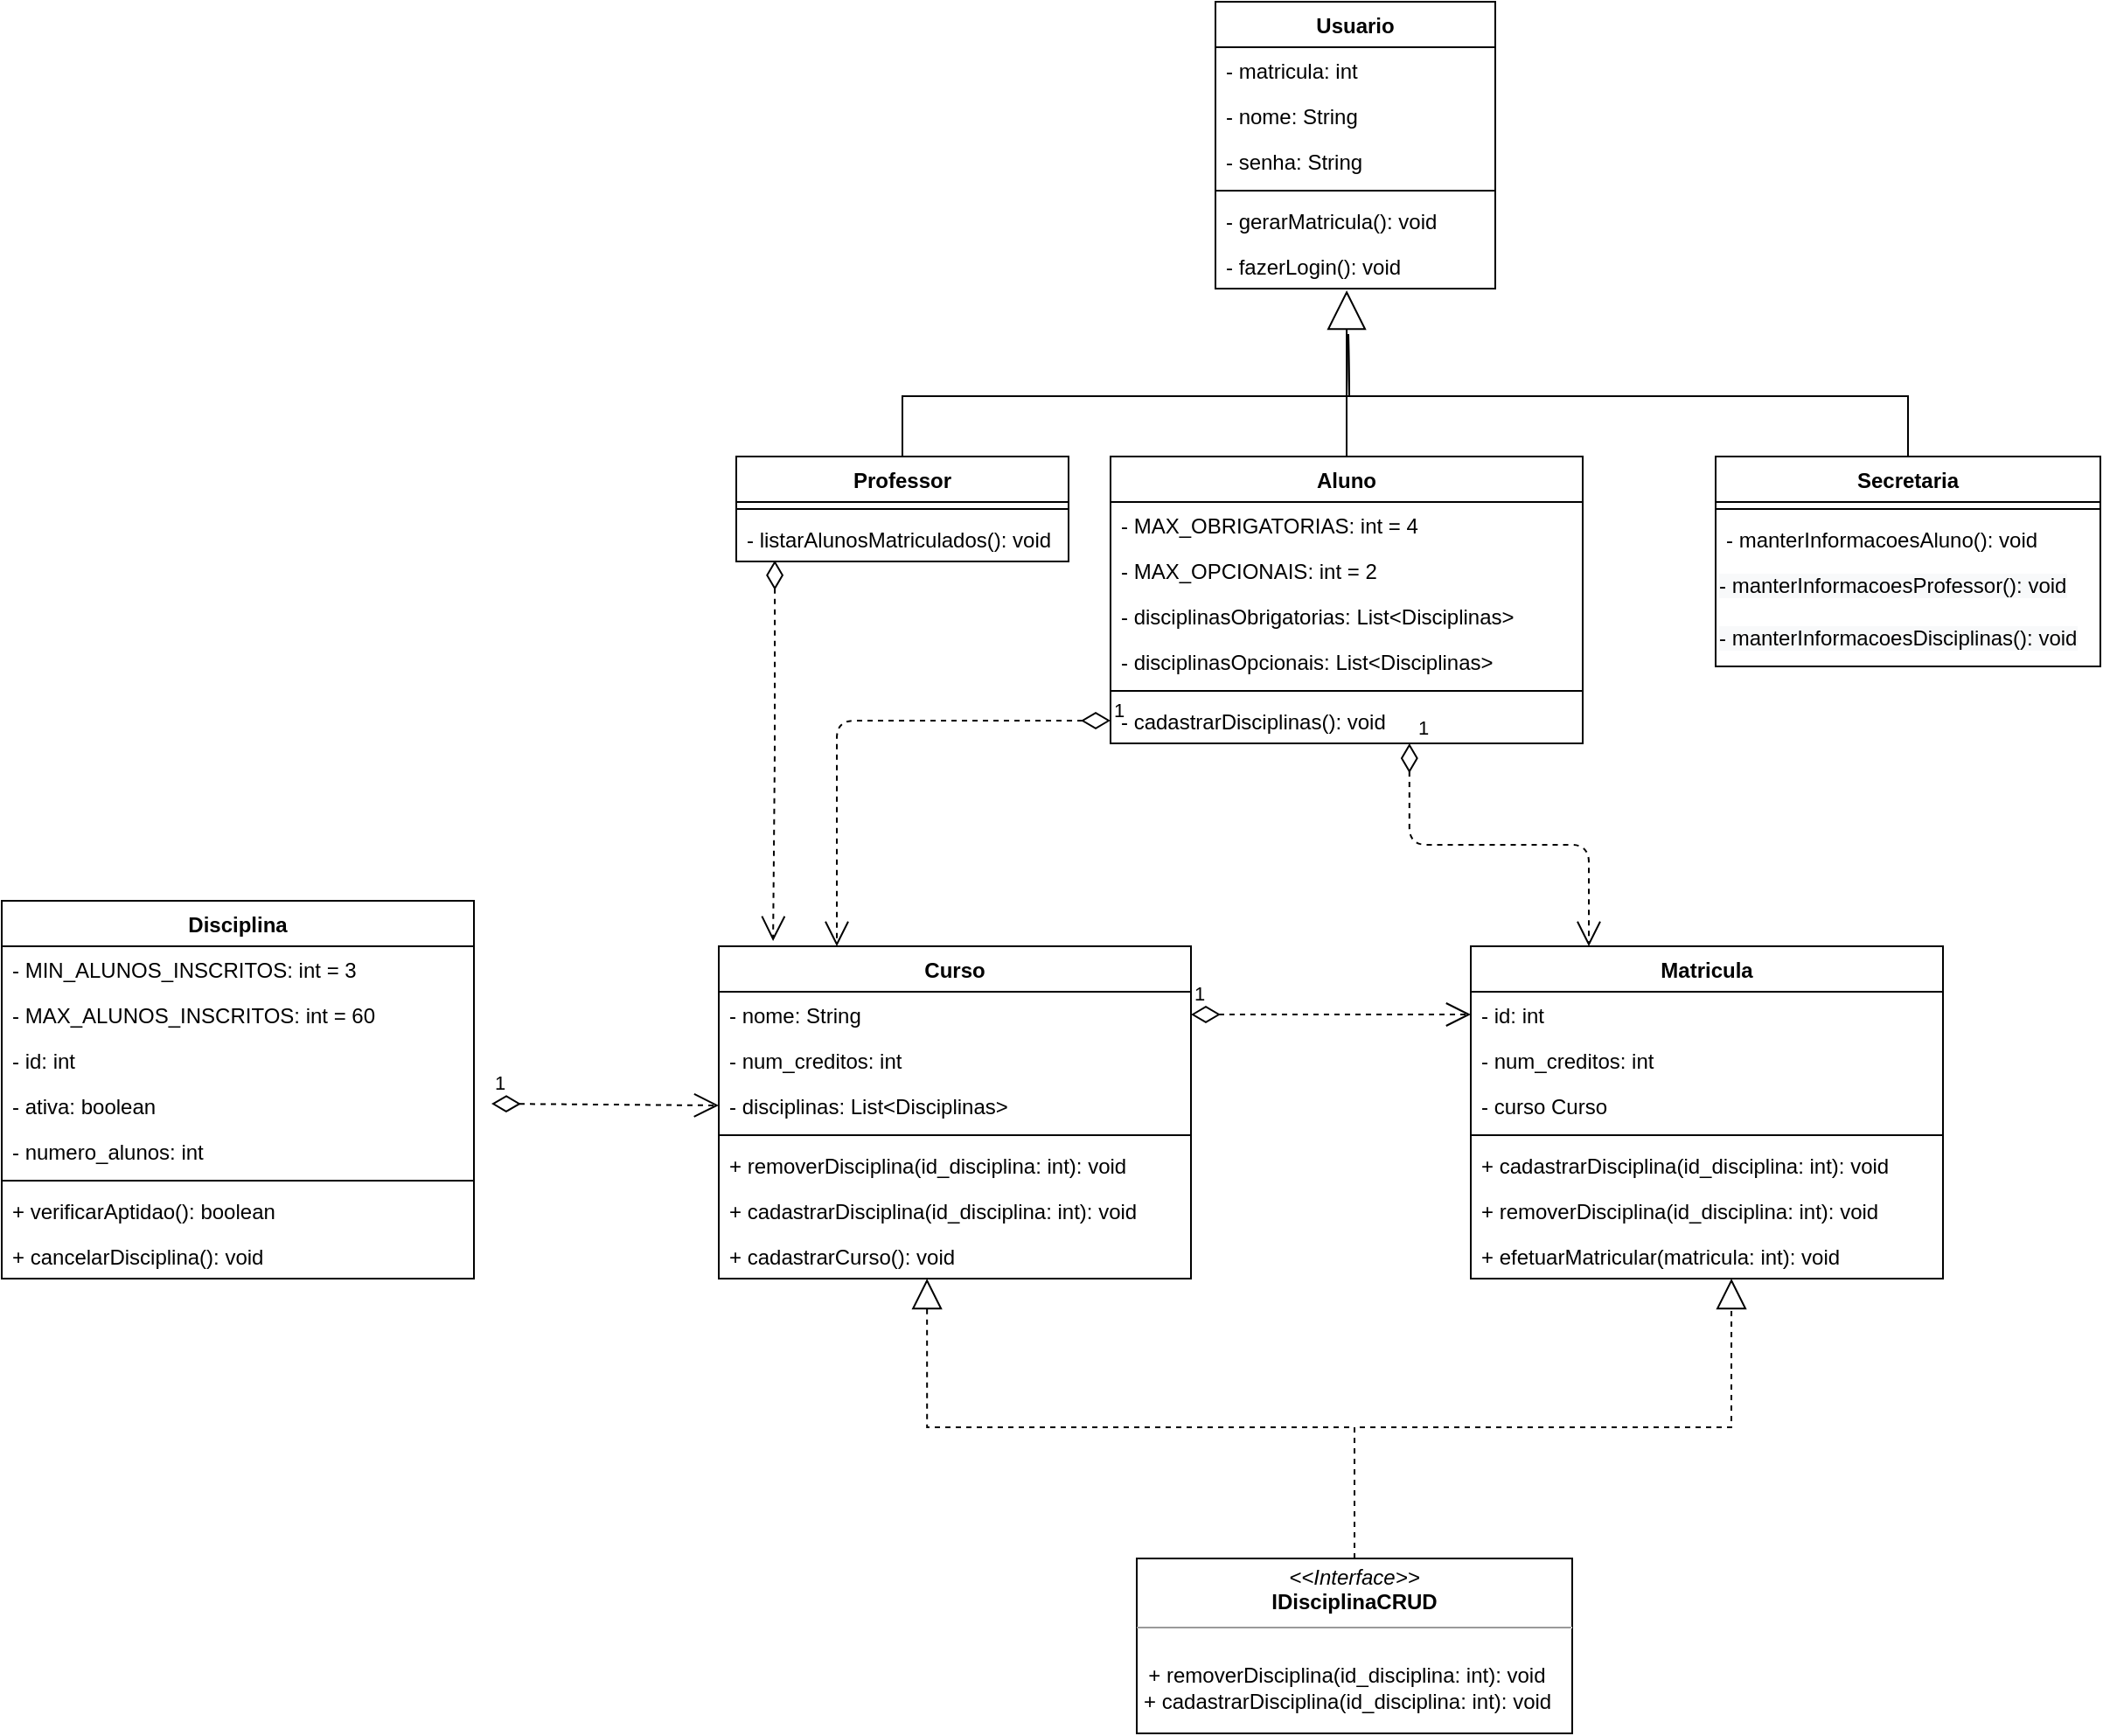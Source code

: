 <mxfile version="14.9.7" type="github">
  <diagram id="C5RBs43oDa-KdzZeNtuy" name="Page-1">
    <mxGraphModel dx="2259" dy="1963" grid="1" gridSize="10" guides="1" tooltips="1" connect="1" arrows="1" fold="1" page="1" pageScale="1" pageWidth="827" pageHeight="1169" math="0" shadow="0">
      <root>
        <mxCell id="WIyWlLk6GJQsqaUBKTNV-0" />
        <mxCell id="WIyWlLk6GJQsqaUBKTNV-1" parent="WIyWlLk6GJQsqaUBKTNV-0" />
        <mxCell id="JrXMHWwTkLq7MBl9970T-0" value="Usuario" style="swimlane;fontStyle=1;align=center;verticalAlign=top;childLayout=stackLayout;horizontal=1;startSize=26;horizontalStack=0;resizeParent=1;resizeParentMax=0;resizeLast=0;collapsible=1;marginBottom=0;" parent="WIyWlLk6GJQsqaUBKTNV-1" vertex="1">
          <mxGeometry x="334" y="-160" width="160" height="164" as="geometry" />
        </mxCell>
        <mxCell id="JrXMHWwTkLq7MBl9970T-1" value="- matricula: int" style="text;strokeColor=none;fillColor=none;align=left;verticalAlign=top;spacingLeft=4;spacingRight=4;overflow=hidden;rotatable=0;points=[[0,0.5],[1,0.5]];portConstraint=eastwest;" parent="JrXMHWwTkLq7MBl9970T-0" vertex="1">
          <mxGeometry y="26" width="160" height="26" as="geometry" />
        </mxCell>
        <mxCell id="JrXMHWwTkLq7MBl9970T-16" value="- nome: String" style="text;strokeColor=none;fillColor=none;align=left;verticalAlign=top;spacingLeft=4;spacingRight=4;overflow=hidden;rotatable=0;points=[[0,0.5],[1,0.5]];portConstraint=eastwest;" parent="JrXMHWwTkLq7MBl9970T-0" vertex="1">
          <mxGeometry y="52" width="160" height="26" as="geometry" />
        </mxCell>
        <mxCell id="JrXMHWwTkLq7MBl9970T-23" value="- senha: String" style="text;strokeColor=none;fillColor=none;align=left;verticalAlign=top;spacingLeft=4;spacingRight=4;overflow=hidden;rotatable=0;points=[[0,0.5],[1,0.5]];portConstraint=eastwest;" parent="JrXMHWwTkLq7MBl9970T-0" vertex="1">
          <mxGeometry y="78" width="160" height="26" as="geometry" />
        </mxCell>
        <mxCell id="JrXMHWwTkLq7MBl9970T-2" value="" style="line;strokeWidth=1;fillColor=none;align=left;verticalAlign=middle;spacingTop=-1;spacingLeft=3;spacingRight=3;rotatable=0;labelPosition=right;points=[];portConstraint=eastwest;" parent="JrXMHWwTkLq7MBl9970T-0" vertex="1">
          <mxGeometry y="104" width="160" height="8" as="geometry" />
        </mxCell>
        <mxCell id="JrXMHWwTkLq7MBl9970T-17" value="- gerarMatricula(): void" style="text;strokeColor=none;fillColor=none;align=left;verticalAlign=top;spacingLeft=4;spacingRight=4;overflow=hidden;rotatable=0;points=[[0,0.5],[1,0.5]];portConstraint=eastwest;" parent="JrXMHWwTkLq7MBl9970T-0" vertex="1">
          <mxGeometry y="112" width="160" height="26" as="geometry" />
        </mxCell>
        <mxCell id="JrXMHWwTkLq7MBl9970T-3" value="- fazerLogin(): void" style="text;strokeColor=none;fillColor=none;align=left;verticalAlign=top;spacingLeft=4;spacingRight=4;overflow=hidden;rotatable=0;points=[[0,0.5],[1,0.5]];portConstraint=eastwest;" parent="JrXMHWwTkLq7MBl9970T-0" vertex="1">
          <mxGeometry y="138" width="160" height="26" as="geometry" />
        </mxCell>
        <mxCell id="JrXMHWwTkLq7MBl9970T-27" style="edgeStyle=orthogonalEdgeStyle;rounded=0;orthogonalLoop=1;jettySize=auto;html=1;exitX=0.5;exitY=0;exitDx=0;exitDy=0;endArrow=none;endFill=0;endSize=20;strokeWidth=1;" parent="WIyWlLk6GJQsqaUBKTNV-1" source="JrXMHWwTkLq7MBl9970T-4" edge="1">
          <mxGeometry relative="1" as="geometry">
            <mxPoint x="410" y="30" as="targetPoint" />
          </mxGeometry>
        </mxCell>
        <mxCell id="JrXMHWwTkLq7MBl9970T-4" value="Professor" style="swimlane;fontStyle=1;align=center;verticalAlign=top;childLayout=stackLayout;horizontal=1;startSize=26;horizontalStack=0;resizeParent=1;resizeParentMax=0;resizeLast=0;collapsible=1;marginBottom=0;" parent="WIyWlLk6GJQsqaUBKTNV-1" vertex="1">
          <mxGeometry x="60" y="100" width="190" height="60" as="geometry" />
        </mxCell>
        <mxCell id="JrXMHWwTkLq7MBl9970T-6" value="" style="line;strokeWidth=1;fillColor=none;align=left;verticalAlign=middle;spacingTop=-1;spacingLeft=3;spacingRight=3;rotatable=0;labelPosition=right;points=[];portConstraint=eastwest;" parent="JrXMHWwTkLq7MBl9970T-4" vertex="1">
          <mxGeometry y="26" width="190" height="8" as="geometry" />
        </mxCell>
        <mxCell id="7F9r5N1mLICZE5VBThnw-38" value="- listarAlunosMatriculados(): void" style="text;strokeColor=none;fillColor=none;align=left;verticalAlign=top;spacingLeft=4;spacingRight=4;overflow=hidden;rotatable=0;points=[[0,0.5],[1,0.5]];portConstraint=eastwest;" parent="JrXMHWwTkLq7MBl9970T-4" vertex="1">
          <mxGeometry y="34" width="190" height="26" as="geometry" />
        </mxCell>
        <mxCell id="JrXMHWwTkLq7MBl9970T-24" style="edgeStyle=orthogonalEdgeStyle;rounded=0;orthogonalLoop=1;jettySize=auto;html=1;exitX=0.5;exitY=0;exitDx=0;exitDy=0;entryX=0.469;entryY=1.038;entryDx=0;entryDy=0;entryPerimeter=0;endArrow=block;endFill=0;strokeWidth=1;endSize=20;" parent="WIyWlLk6GJQsqaUBKTNV-1" source="JrXMHWwTkLq7MBl9970T-8" target="JrXMHWwTkLq7MBl9970T-3" edge="1">
          <mxGeometry relative="1" as="geometry" />
        </mxCell>
        <mxCell id="JrXMHWwTkLq7MBl9970T-8" value="Aluno" style="swimlane;fontStyle=1;align=center;verticalAlign=top;childLayout=stackLayout;horizontal=1;startSize=26;horizontalStack=0;resizeParent=1;resizeParentMax=0;resizeLast=0;collapsible=1;marginBottom=0;" parent="WIyWlLk6GJQsqaUBKTNV-1" vertex="1">
          <mxGeometry x="274" y="100" width="270" height="164" as="geometry" />
        </mxCell>
        <mxCell id="JrXMHWwTkLq7MBl9970T-9" value="- MAX_OBRIGATORIAS: int = 4" style="text;strokeColor=none;fillColor=none;align=left;verticalAlign=top;spacingLeft=4;spacingRight=4;overflow=hidden;rotatable=0;points=[[0,0.5],[1,0.5]];portConstraint=eastwest;" parent="JrXMHWwTkLq7MBl9970T-8" vertex="1">
          <mxGeometry y="26" width="270" height="26" as="geometry" />
        </mxCell>
        <mxCell id="JrXMHWwTkLq7MBl9970T-21" value="- MAX_OPCIONAIS: int = 2" style="text;strokeColor=none;fillColor=none;align=left;verticalAlign=top;spacingLeft=4;spacingRight=4;overflow=hidden;rotatable=0;points=[[0,0.5],[1,0.5]];portConstraint=eastwest;" parent="JrXMHWwTkLq7MBl9970T-8" vertex="1">
          <mxGeometry y="52" width="270" height="26" as="geometry" />
        </mxCell>
        <mxCell id="JrXMHWwTkLq7MBl9970T-20" value="- disciplinasObrigatorias: List&lt;Disciplinas&gt;" style="text;strokeColor=none;fillColor=none;align=left;verticalAlign=top;spacingLeft=4;spacingRight=4;overflow=hidden;rotatable=0;points=[[0,0.5],[1,0.5]];portConstraint=eastwest;" parent="JrXMHWwTkLq7MBl9970T-8" vertex="1">
          <mxGeometry y="78" width="270" height="26" as="geometry" />
        </mxCell>
        <mxCell id="JrXMHWwTkLq7MBl9970T-19" value="- disciplinasOpcionais: List&lt;Disciplinas&gt;" style="text;strokeColor=none;fillColor=none;align=left;verticalAlign=top;spacingLeft=4;spacingRight=4;overflow=hidden;rotatable=0;points=[[0,0.5],[1,0.5]];portConstraint=eastwest;" parent="JrXMHWwTkLq7MBl9970T-8" vertex="1">
          <mxGeometry y="104" width="270" height="26" as="geometry" />
        </mxCell>
        <mxCell id="JrXMHWwTkLq7MBl9970T-10" value="" style="line;strokeWidth=1;fillColor=none;align=left;verticalAlign=middle;spacingTop=-1;spacingLeft=3;spacingRight=3;rotatable=0;labelPosition=right;points=[];portConstraint=eastwest;" parent="JrXMHWwTkLq7MBl9970T-8" vertex="1">
          <mxGeometry y="130" width="270" height="8" as="geometry" />
        </mxCell>
        <mxCell id="JrXMHWwTkLq7MBl9970T-11" value="- cadastrarDisciplinas(): void" style="text;strokeColor=none;fillColor=none;align=left;verticalAlign=top;spacingLeft=4;spacingRight=4;overflow=hidden;rotatable=0;points=[[0,0.5],[1,0.5]];portConstraint=eastwest;" parent="JrXMHWwTkLq7MBl9970T-8" vertex="1">
          <mxGeometry y="138" width="270" height="26" as="geometry" />
        </mxCell>
        <mxCell id="JrXMHWwTkLq7MBl9970T-26" style="edgeStyle=orthogonalEdgeStyle;rounded=0;orthogonalLoop=1;jettySize=auto;html=1;exitX=0.5;exitY=0;exitDx=0;exitDy=0;endArrow=none;endFill=0;endSize=20;strokeWidth=1;" parent="WIyWlLk6GJQsqaUBKTNV-1" source="JrXMHWwTkLq7MBl9970T-12" edge="1">
          <mxGeometry relative="1" as="geometry">
            <mxPoint x="410" y="30" as="targetPoint" />
          </mxGeometry>
        </mxCell>
        <mxCell id="JrXMHWwTkLq7MBl9970T-12" value="Secretaria" style="swimlane;fontStyle=1;align=center;verticalAlign=top;childLayout=stackLayout;horizontal=1;startSize=26;horizontalStack=0;resizeParent=1;resizeParentMax=0;resizeLast=0;collapsible=1;marginBottom=0;" parent="WIyWlLk6GJQsqaUBKTNV-1" vertex="1">
          <mxGeometry x="620" y="100" width="220" height="120" as="geometry" />
        </mxCell>
        <mxCell id="JrXMHWwTkLq7MBl9970T-14" value="" style="line;strokeWidth=1;fillColor=none;align=left;verticalAlign=middle;spacingTop=-1;spacingLeft=3;spacingRight=3;rotatable=0;labelPosition=right;points=[];portConstraint=eastwest;" parent="JrXMHWwTkLq7MBl9970T-12" vertex="1">
          <mxGeometry y="26" width="220" height="8" as="geometry" />
        </mxCell>
        <mxCell id="7F9r5N1mLICZE5VBThnw-39" value="- manterInformacoesAluno(): void" style="text;strokeColor=none;fillColor=none;align=left;verticalAlign=top;spacingLeft=4;spacingRight=4;overflow=hidden;rotatable=0;points=[[0,0.5],[1,0.5]];portConstraint=eastwest;" parent="JrXMHWwTkLq7MBl9970T-12" vertex="1">
          <mxGeometry y="34" width="220" height="26" as="geometry" />
        </mxCell>
        <mxCell id="7F9r5N1mLICZE5VBThnw-40" value="&lt;span style=&quot;color: rgb(0 , 0 , 0) ; font-family: &amp;#34;helvetica&amp;#34; ; font-size: 12px ; font-style: normal ; font-weight: 400 ; letter-spacing: normal ; text-align: left ; text-indent: 0px ; text-transform: none ; word-spacing: 0px ; background-color: rgb(248 , 249 , 250) ; display: inline ; float: none&quot;&gt;- manterInformacoesProfessor(): void&lt;/span&gt;" style="text;whiteSpace=wrap;html=1;" parent="JrXMHWwTkLq7MBl9970T-12" vertex="1">
          <mxGeometry y="60" width="220" height="30" as="geometry" />
        </mxCell>
        <mxCell id="7F9r5N1mLICZE5VBThnw-41" value="&lt;span style=&quot;color: rgb(0 , 0 , 0) ; font-family: &amp;#34;helvetica&amp;#34; ; font-size: 12px ; font-style: normal ; font-weight: 400 ; letter-spacing: normal ; text-align: left ; text-indent: 0px ; text-transform: none ; word-spacing: 0px ; background-color: rgb(248 , 249 , 250) ; display: inline ; float: none&quot;&gt;- manterInformacoesDisciplinas(): void&lt;/span&gt;" style="text;whiteSpace=wrap;html=1;" parent="JrXMHWwTkLq7MBl9970T-12" vertex="1">
          <mxGeometry y="90" width="220" height="30" as="geometry" />
        </mxCell>
        <mxCell id="7F9r5N1mLICZE5VBThnw-0" value="Curso" style="swimlane;fontStyle=1;align=center;verticalAlign=top;childLayout=stackLayout;horizontal=1;startSize=26;horizontalStack=0;resizeParent=1;resizeParentMax=0;resizeLast=0;collapsible=1;marginBottom=0;" parent="WIyWlLk6GJQsqaUBKTNV-1" vertex="1">
          <mxGeometry x="50" y="380" width="270" height="190" as="geometry" />
        </mxCell>
        <mxCell id="7F9r5N1mLICZE5VBThnw-3" value="- nome: String" style="text;strokeColor=none;fillColor=none;align=left;verticalAlign=top;spacingLeft=4;spacingRight=4;overflow=hidden;rotatable=0;points=[[0,0.5],[1,0.5]];portConstraint=eastwest;" parent="7F9r5N1mLICZE5VBThnw-0" vertex="1">
          <mxGeometry y="26" width="270" height="26" as="geometry" />
        </mxCell>
        <mxCell id="7F9r5N1mLICZE5VBThnw-7" value="- num_creditos: int" style="text;strokeColor=none;fillColor=none;align=left;verticalAlign=top;spacingLeft=4;spacingRight=4;overflow=hidden;rotatable=0;points=[[0,0.5],[1,0.5]];portConstraint=eastwest;" parent="7F9r5N1mLICZE5VBThnw-0" vertex="1">
          <mxGeometry y="52" width="270" height="26" as="geometry" />
        </mxCell>
        <mxCell id="7F9r5N1mLICZE5VBThnw-4" value="- disciplinas: List&lt;Disciplinas&gt;" style="text;strokeColor=none;fillColor=none;align=left;verticalAlign=top;spacingLeft=4;spacingRight=4;overflow=hidden;rotatable=0;points=[[0,0.5],[1,0.5]];portConstraint=eastwest;" parent="7F9r5N1mLICZE5VBThnw-0" vertex="1">
          <mxGeometry y="78" width="270" height="26" as="geometry" />
        </mxCell>
        <mxCell id="7F9r5N1mLICZE5VBThnw-5" value="" style="line;strokeWidth=1;fillColor=none;align=left;verticalAlign=middle;spacingTop=-1;spacingLeft=3;spacingRight=3;rotatable=0;labelPosition=right;points=[];portConstraint=eastwest;" parent="7F9r5N1mLICZE5VBThnw-0" vertex="1">
          <mxGeometry y="104" width="270" height="8" as="geometry" />
        </mxCell>
        <mxCell id="7F9r5N1mLICZE5VBThnw-18" value="+ removerDisciplina(id_disciplina: int): void" style="text;strokeColor=none;fillColor=none;align=left;verticalAlign=top;spacingLeft=4;spacingRight=4;overflow=hidden;rotatable=0;points=[[0,0.5],[1,0.5]];portConstraint=eastwest;" parent="7F9r5N1mLICZE5VBThnw-0" vertex="1">
          <mxGeometry y="112" width="270" height="26" as="geometry" />
        </mxCell>
        <mxCell id="7F9r5N1mLICZE5VBThnw-17" value="+ cadastrarDisciplina(id_disciplina: int): void" style="text;strokeColor=none;fillColor=none;align=left;verticalAlign=top;spacingLeft=4;spacingRight=4;overflow=hidden;rotatable=0;points=[[0,0.5],[1,0.5]];portConstraint=eastwest;" parent="7F9r5N1mLICZE5VBThnw-0" vertex="1">
          <mxGeometry y="138" width="270" height="26" as="geometry" />
        </mxCell>
        <mxCell id="7F9r5N1mLICZE5VBThnw-19" value="+ cadastrarCurso(): void" style="text;strokeColor=none;fillColor=none;align=left;verticalAlign=top;spacingLeft=4;spacingRight=4;overflow=hidden;rotatable=0;points=[[0,0.5],[1,0.5]];portConstraint=eastwest;" parent="7F9r5N1mLICZE5VBThnw-0" vertex="1">
          <mxGeometry y="164" width="270" height="26" as="geometry" />
        </mxCell>
        <mxCell id="7F9r5N1mLICZE5VBThnw-9" value="Matricula" style="swimlane;fontStyle=1;align=center;verticalAlign=top;childLayout=stackLayout;horizontal=1;startSize=26;horizontalStack=0;resizeParent=1;resizeParentMax=0;resizeLast=0;collapsible=1;marginBottom=0;" parent="WIyWlLk6GJQsqaUBKTNV-1" vertex="1">
          <mxGeometry x="480" y="380" width="270" height="190" as="geometry" />
        </mxCell>
        <mxCell id="7F9r5N1mLICZE5VBThnw-10" value="- id: int" style="text;strokeColor=none;fillColor=none;align=left;verticalAlign=top;spacingLeft=4;spacingRight=4;overflow=hidden;rotatable=0;points=[[0,0.5],[1,0.5]];portConstraint=eastwest;" parent="7F9r5N1mLICZE5VBThnw-9" vertex="1">
          <mxGeometry y="26" width="270" height="26" as="geometry" />
        </mxCell>
        <mxCell id="7F9r5N1mLICZE5VBThnw-11" value="- num_creditos: int" style="text;strokeColor=none;fillColor=none;align=left;verticalAlign=top;spacingLeft=4;spacingRight=4;overflow=hidden;rotatable=0;points=[[0,0.5],[1,0.5]];portConstraint=eastwest;" parent="7F9r5N1mLICZE5VBThnw-9" vertex="1">
          <mxGeometry y="52" width="270" height="26" as="geometry" />
        </mxCell>
        <mxCell id="7F9r5N1mLICZE5VBThnw-12" value="- curso Curso" style="text;strokeColor=none;fillColor=none;align=left;verticalAlign=top;spacingLeft=4;spacingRight=4;overflow=hidden;rotatable=0;points=[[0,0.5],[1,0.5]];portConstraint=eastwest;" parent="7F9r5N1mLICZE5VBThnw-9" vertex="1">
          <mxGeometry y="78" width="270" height="26" as="geometry" />
        </mxCell>
        <mxCell id="7F9r5N1mLICZE5VBThnw-13" value="" style="line;strokeWidth=1;fillColor=none;align=left;verticalAlign=middle;spacingTop=-1;spacingLeft=3;spacingRight=3;rotatable=0;labelPosition=right;points=[];portConstraint=eastwest;" parent="7F9r5N1mLICZE5VBThnw-9" vertex="1">
          <mxGeometry y="104" width="270" height="8" as="geometry" />
        </mxCell>
        <mxCell id="7F9r5N1mLICZE5VBThnw-15" value="+ cadastrarDisciplina(id_disciplina: int): void" style="text;strokeColor=none;fillColor=none;align=left;verticalAlign=top;spacingLeft=4;spacingRight=4;overflow=hidden;rotatable=0;points=[[0,0.5],[1,0.5]];portConstraint=eastwest;" parent="7F9r5N1mLICZE5VBThnw-9" vertex="1">
          <mxGeometry y="112" width="270" height="26" as="geometry" />
        </mxCell>
        <mxCell id="7F9r5N1mLICZE5VBThnw-14" value="+ removerDisciplina(id_disciplina: int): void" style="text;strokeColor=none;fillColor=none;align=left;verticalAlign=top;spacingLeft=4;spacingRight=4;overflow=hidden;rotatable=0;points=[[0,0.5],[1,0.5]];portConstraint=eastwest;" parent="7F9r5N1mLICZE5VBThnw-9" vertex="1">
          <mxGeometry y="138" width="270" height="26" as="geometry" />
        </mxCell>
        <mxCell id="7F9r5N1mLICZE5VBThnw-16" value="+ efetuarMatricular(matricula: int): void" style="text;strokeColor=none;fillColor=none;align=left;verticalAlign=top;spacingLeft=4;spacingRight=4;overflow=hidden;rotatable=0;points=[[0,0.5],[1,0.5]];portConstraint=eastwest;" parent="7F9r5N1mLICZE5VBThnw-9" vertex="1">
          <mxGeometry y="164" width="270" height="26" as="geometry" />
        </mxCell>
        <mxCell id="7F9r5N1mLICZE5VBThnw-36" style="edgeStyle=orthogonalEdgeStyle;rounded=0;orthogonalLoop=1;jettySize=auto;html=1;exitX=0.5;exitY=0;exitDx=0;exitDy=0;entryX=0.441;entryY=1;entryDx=0;entryDy=0;entryPerimeter=0;dashed=1;endArrow=block;endFill=0;endSize=15;" parent="WIyWlLk6GJQsqaUBKTNV-1" source="7F9r5N1mLICZE5VBThnw-25" target="7F9r5N1mLICZE5VBThnw-19" edge="1">
          <mxGeometry relative="1" as="geometry" />
        </mxCell>
        <mxCell id="7F9r5N1mLICZE5VBThnw-37" style="edgeStyle=orthogonalEdgeStyle;rounded=0;orthogonalLoop=1;jettySize=auto;html=1;exitX=0.5;exitY=0;exitDx=0;exitDy=0;entryX=0.552;entryY=1;entryDx=0;entryDy=0;entryPerimeter=0;dashed=1;endArrow=block;endFill=0;endSize=15;" parent="WIyWlLk6GJQsqaUBKTNV-1" source="7F9r5N1mLICZE5VBThnw-25" target="7F9r5N1mLICZE5VBThnw-16" edge="1">
          <mxGeometry relative="1" as="geometry" />
        </mxCell>
        <mxCell id="7F9r5N1mLICZE5VBThnw-25" value="&lt;p style=&quot;margin: 0px ; margin-top: 4px ; text-align: center&quot;&gt;&lt;i&gt;&amp;lt;&amp;lt;Interface&amp;gt;&amp;gt;&lt;/i&gt;&lt;br&gt;&lt;b&gt;IDisciplinaCRUD&lt;/b&gt;&lt;/p&gt;&lt;hr size=&quot;1&quot;&gt;&lt;p style=&quot;margin: 0px ; margin-left: 4px&quot;&gt;&lt;br&gt;&lt;/p&gt;&amp;nbsp; + removerDisciplina(id_disciplina: int): void&lt;p style=&quot;margin: 0px ; margin-left: 4px&quot;&gt;+ cadastrarDisciplina(id_disciplina: int): void&lt;br&gt;&lt;/p&gt;" style="verticalAlign=top;align=left;overflow=fill;fontSize=12;fontFamily=Helvetica;html=1;" parent="WIyWlLk6GJQsqaUBKTNV-1" vertex="1">
          <mxGeometry x="289" y="730" width="249" height="100" as="geometry" />
        </mxCell>
        <mxCell id="7F9r5N1mLICZE5VBThnw-26" value="Disciplina" style="swimlane;fontStyle=1;align=center;verticalAlign=top;childLayout=stackLayout;horizontal=1;startSize=26;horizontalStack=0;resizeParent=1;resizeParentMax=0;resizeLast=0;collapsible=1;marginBottom=0;" parent="WIyWlLk6GJQsqaUBKTNV-1" vertex="1">
          <mxGeometry x="-360" y="354" width="270" height="216" as="geometry" />
        </mxCell>
        <mxCell id="7F9r5N1mLICZE5VBThnw-29" value="- MIN_ALUNOS_INSCRITOS: int = 3 " style="text;strokeColor=none;fillColor=none;align=left;verticalAlign=top;spacingLeft=4;spacingRight=4;overflow=hidden;rotatable=0;points=[[0,0.5],[1,0.5]];portConstraint=eastwest;" parent="7F9r5N1mLICZE5VBThnw-26" vertex="1">
          <mxGeometry y="26" width="270" height="26" as="geometry" />
        </mxCell>
        <mxCell id="7F9r5N1mLICZE5VBThnw-34" value="- MAX_ALUNOS_INSCRITOS: int = 60" style="text;strokeColor=none;fillColor=none;align=left;verticalAlign=top;spacingLeft=4;spacingRight=4;overflow=hidden;rotatable=0;points=[[0,0.5],[1,0.5]];portConstraint=eastwest;" parent="7F9r5N1mLICZE5VBThnw-26" vertex="1">
          <mxGeometry y="52" width="270" height="26" as="geometry" />
        </mxCell>
        <mxCell id="7F9r5N1mLICZE5VBThnw-27" value="- id: int" style="text;strokeColor=none;fillColor=none;align=left;verticalAlign=top;spacingLeft=4;spacingRight=4;overflow=hidden;rotatable=0;points=[[0,0.5],[1,0.5]];portConstraint=eastwest;" parent="7F9r5N1mLICZE5VBThnw-26" vertex="1">
          <mxGeometry y="78" width="270" height="26" as="geometry" />
        </mxCell>
        <mxCell id="7F9r5N1mLICZE5VBThnw-28" value="- ativa: boolean" style="text;strokeColor=none;fillColor=none;align=left;verticalAlign=top;spacingLeft=4;spacingRight=4;overflow=hidden;rotatable=0;points=[[0,0.5],[1,0.5]];portConstraint=eastwest;" parent="7F9r5N1mLICZE5VBThnw-26" vertex="1">
          <mxGeometry y="104" width="270" height="26" as="geometry" />
        </mxCell>
        <mxCell id="7F9r5N1mLICZE5VBThnw-35" value="- numero_alunos: int" style="text;strokeColor=none;fillColor=none;align=left;verticalAlign=top;spacingLeft=4;spacingRight=4;overflow=hidden;rotatable=0;points=[[0,0.5],[1,0.5]];portConstraint=eastwest;" parent="7F9r5N1mLICZE5VBThnw-26" vertex="1">
          <mxGeometry y="130" width="270" height="26" as="geometry" />
        </mxCell>
        <mxCell id="7F9r5N1mLICZE5VBThnw-30" value="" style="line;strokeWidth=1;fillColor=none;align=left;verticalAlign=middle;spacingTop=-1;spacingLeft=3;spacingRight=3;rotatable=0;labelPosition=right;points=[];portConstraint=eastwest;" parent="7F9r5N1mLICZE5VBThnw-26" vertex="1">
          <mxGeometry y="156" width="270" height="8" as="geometry" />
        </mxCell>
        <mxCell id="7F9r5N1mLICZE5VBThnw-31" value="+ verificarAptidao(): boolean" style="text;strokeColor=none;fillColor=none;align=left;verticalAlign=top;spacingLeft=4;spacingRight=4;overflow=hidden;rotatable=0;points=[[0,0.5],[1,0.5]];portConstraint=eastwest;" parent="7F9r5N1mLICZE5VBThnw-26" vertex="1">
          <mxGeometry y="164" width="270" height="26" as="geometry" />
        </mxCell>
        <mxCell id="7F9r5N1mLICZE5VBThnw-33" value="+ cancelarDisciplina(): void" style="text;strokeColor=none;fillColor=none;align=left;verticalAlign=top;spacingLeft=4;spacingRight=4;overflow=hidden;rotatable=0;points=[[0,0.5],[1,0.5]];portConstraint=eastwest;" parent="7F9r5N1mLICZE5VBThnw-26" vertex="1">
          <mxGeometry y="190" width="270" height="26" as="geometry" />
        </mxCell>
        <mxCell id="7F9r5N1mLICZE5VBThnw-45" value="1" style="endArrow=open;html=1;endSize=12;startArrow=diamondThin;startSize=14;startFill=0;edgeStyle=orthogonalEdgeStyle;align=left;verticalAlign=bottom;dashed=1;exitX=0;exitY=0.5;exitDx=0;exitDy=0;entryX=0.25;entryY=0;entryDx=0;entryDy=0;" parent="WIyWlLk6GJQsqaUBKTNV-1" source="JrXMHWwTkLq7MBl9970T-11" target="7F9r5N1mLICZE5VBThnw-0" edge="1">
          <mxGeometry x="-1" y="3" relative="1" as="geometry">
            <mxPoint x="650" y="450" as="sourcePoint" />
            <mxPoint x="810" y="450" as="targetPoint" />
          </mxGeometry>
        </mxCell>
        <mxCell id="7F9r5N1mLICZE5VBThnw-46" value="1" style="endArrow=open;html=1;endSize=12;startArrow=diamondThin;startSize=14;startFill=0;edgeStyle=orthogonalEdgeStyle;align=left;verticalAlign=bottom;dashed=1;exitX=1;exitY=0.5;exitDx=0;exitDy=0;entryX=0;entryY=0.5;entryDx=0;entryDy=0;" parent="WIyWlLk6GJQsqaUBKTNV-1" source="7F9r5N1mLICZE5VBThnw-3" target="7F9r5N1mLICZE5VBThnw-10" edge="1">
          <mxGeometry x="-1" y="3" relative="1" as="geometry">
            <mxPoint x="284" y="261" as="sourcePoint" />
            <mxPoint x="127.5" y="390.0" as="targetPoint" />
          </mxGeometry>
        </mxCell>
        <mxCell id="7F9r5N1mLICZE5VBThnw-49" value="1" style="endArrow=open;html=1;endSize=12;startArrow=diamondThin;startSize=14;startFill=0;edgeStyle=orthogonalEdgeStyle;align=left;verticalAlign=bottom;dashed=1;entryX=0;entryY=0.5;entryDx=0;entryDy=0;" parent="WIyWlLk6GJQsqaUBKTNV-1" target="7F9r5N1mLICZE5VBThnw-4" edge="1">
          <mxGeometry x="-1" y="3" relative="1" as="geometry">
            <mxPoint x="-80" y="470" as="sourcePoint" />
            <mxPoint x="490" y="429.0" as="targetPoint" />
          </mxGeometry>
        </mxCell>
        <mxCell id="7F9r5N1mLICZE5VBThnw-52" value="" style="endArrow=open;html=1;endSize=12;startArrow=diamondThin;startSize=14;startFill=0;edgeStyle=orthogonalEdgeStyle;align=left;verticalAlign=bottom;dashed=1;entryX=0.115;entryY=-0.016;entryDx=0;entryDy=0;exitX=0.116;exitY=0.975;exitDx=0;exitDy=0;exitPerimeter=0;entryPerimeter=0;" parent="WIyWlLk6GJQsqaUBKTNV-1" source="7F9r5N1mLICZE5VBThnw-38" target="7F9r5N1mLICZE5VBThnw-0" edge="1">
          <mxGeometry x="-1" y="3" relative="1" as="geometry">
            <mxPoint x="-70" y="480.0" as="sourcePoint" />
            <mxPoint x="60" y="481" as="targetPoint" />
          </mxGeometry>
        </mxCell>
        <mxCell id="bTOBpHl73E0iFu4noGKK-0" value="1" style="endArrow=open;html=1;endSize=12;startArrow=diamondThin;startSize=14;startFill=0;edgeStyle=orthogonalEdgeStyle;align=left;verticalAlign=bottom;dashed=1;exitX=0.633;exitY=1;exitDx=0;exitDy=0;entryX=0.25;entryY=0;entryDx=0;entryDy=0;exitPerimeter=0;" edge="1" parent="WIyWlLk6GJQsqaUBKTNV-1" source="JrXMHWwTkLq7MBl9970T-11" target="7F9r5N1mLICZE5VBThnw-9">
          <mxGeometry x="-1" y="3" relative="1" as="geometry">
            <mxPoint x="284" y="261" as="sourcePoint" />
            <mxPoint x="127.5" y="390" as="targetPoint" />
          </mxGeometry>
        </mxCell>
      </root>
    </mxGraphModel>
  </diagram>
</mxfile>
